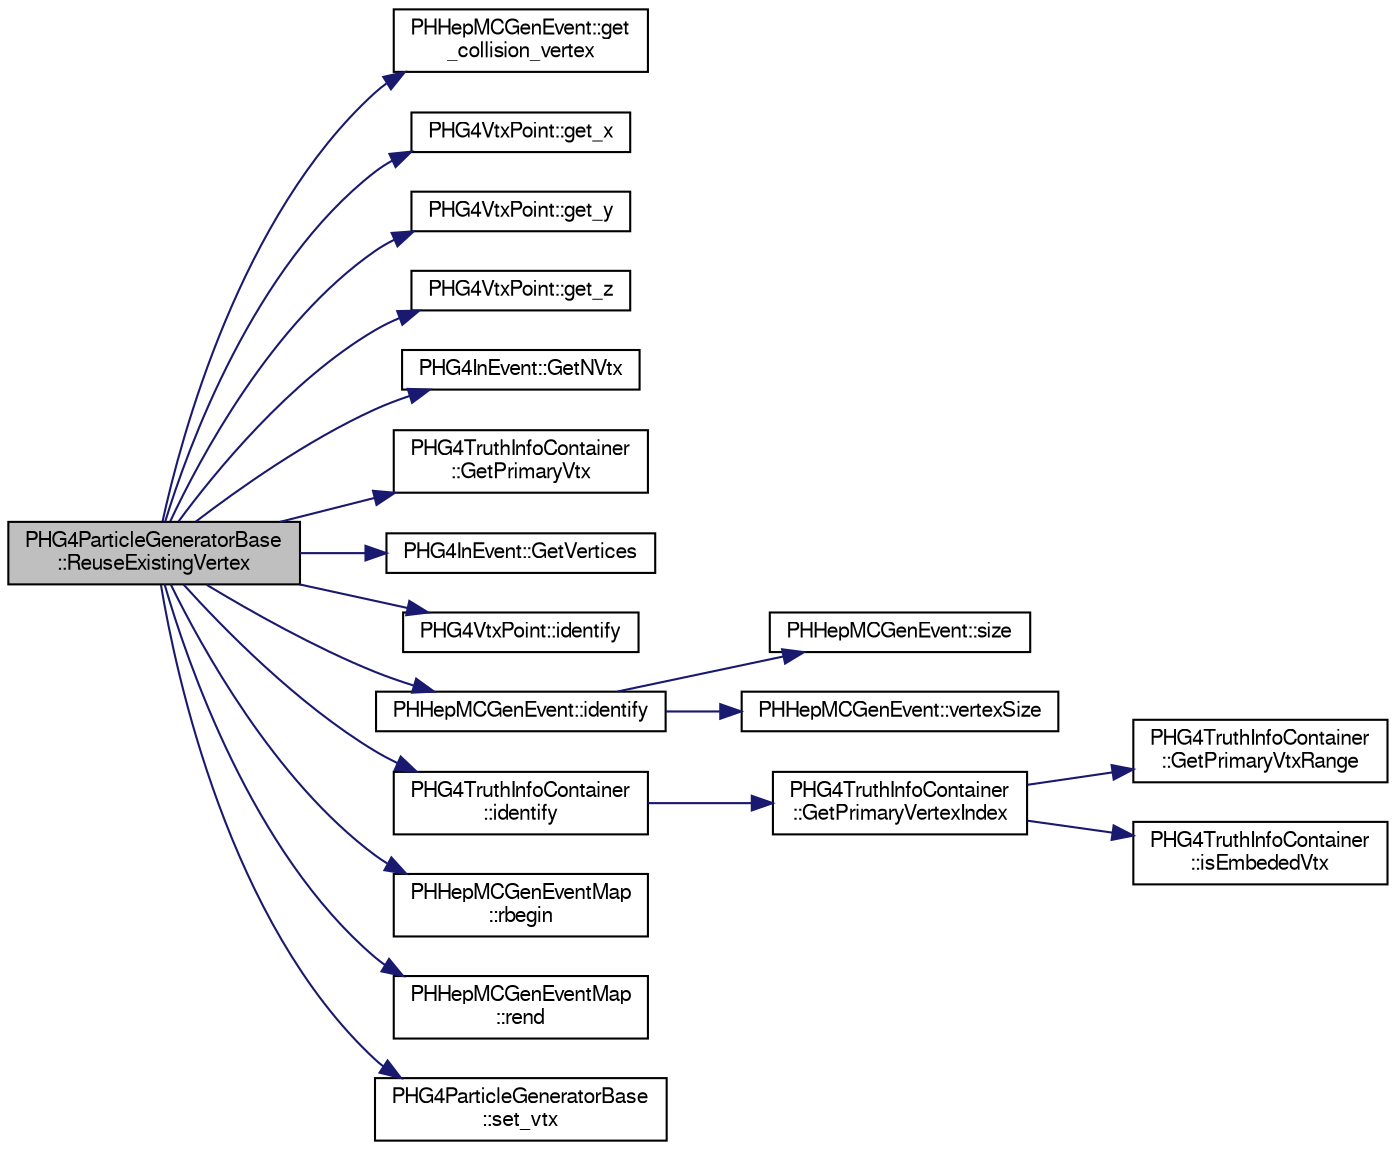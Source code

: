 digraph "PHG4ParticleGeneratorBase::ReuseExistingVertex"
{
  bgcolor="transparent";
  edge [fontname="FreeSans",fontsize="10",labelfontname="FreeSans",labelfontsize="10"];
  node [fontname="FreeSans",fontsize="10",shape=record];
  rankdir="LR";
  Node1 [label="PHG4ParticleGeneratorBase\l::ReuseExistingVertex",height=0.2,width=0.4,color="black", fillcolor="grey75", style="filled" fontcolor="black"];
  Node1 -> Node2 [color="midnightblue",fontsize="10",style="solid",fontname="FreeSans"];
  Node2 [label="PHHepMCGenEvent::get\l_collision_vertex",height=0.2,width=0.4,color="black",URL="$d7/d7b/classPHHepMCGenEvent.html#aeb1f4b1ca526d968a3b025a3063c61c4",tooltip="collision vertex position in the Hall coordinate system, use PHENIX units of cm, ns ..."];
  Node1 -> Node3 [color="midnightblue",fontsize="10",style="solid",fontname="FreeSans"];
  Node3 [label="PHG4VtxPoint::get_x",height=0.2,width=0.4,color="black",URL="$d6/d81/classPHG4VtxPoint.html#a9f885c1b879a2f1d6299b07801210a1d"];
  Node1 -> Node4 [color="midnightblue",fontsize="10",style="solid",fontname="FreeSans"];
  Node4 [label="PHG4VtxPoint::get_y",height=0.2,width=0.4,color="black",URL="$d6/d81/classPHG4VtxPoint.html#a2073b3294f78491a2124aea6c436d6a8"];
  Node1 -> Node5 [color="midnightblue",fontsize="10",style="solid",fontname="FreeSans"];
  Node5 [label="PHG4VtxPoint::get_z",height=0.2,width=0.4,color="black",URL="$d6/d81/classPHG4VtxPoint.html#ae26c6d111c93795d64e3571b6f306ef9"];
  Node1 -> Node6 [color="midnightblue",fontsize="10",style="solid",fontname="FreeSans"];
  Node6 [label="PHG4InEvent::GetNVtx",height=0.2,width=0.4,color="black",URL="$db/d62/classPHG4InEvent.html#a21ffc7a40dc313688f69a53efb536e5c"];
  Node1 -> Node7 [color="midnightblue",fontsize="10",style="solid",fontname="FreeSans"];
  Node7 [label="PHG4TruthInfoContainer\l::GetPrimaryVtx",height=0.2,width=0.4,color="black",URL="$da/d6c/classPHG4TruthInfoContainer.html#acf130130dd475251d67c0f04c0e9cc49"];
  Node1 -> Node8 [color="midnightblue",fontsize="10",style="solid",fontname="FreeSans"];
  Node8 [label="PHG4InEvent::GetVertices",height=0.2,width=0.4,color="black",URL="$db/d62/classPHG4InEvent.html#a459357d91b697f1a08abee3fc0b0dcce"];
  Node1 -> Node9 [color="midnightblue",fontsize="10",style="solid",fontname="FreeSans"];
  Node9 [label="PHG4VtxPoint::identify",height=0.2,width=0.4,color="black",URL="$d6/d81/classPHG4VtxPoint.html#a29719de3d698930bdc372e8cc4f4ac6c"];
  Node1 -> Node10 [color="midnightblue",fontsize="10",style="solid",fontname="FreeSans"];
  Node10 [label="PHHepMCGenEvent::identify",height=0.2,width=0.4,color="black",URL="$d7/d7b/classPHHepMCGenEvent.html#ac5529cd67a3f4a4aa004476356eecd4e"];
  Node10 -> Node11 [color="midnightblue",fontsize="10",style="solid",fontname="FreeSans"];
  Node11 [label="PHHepMCGenEvent::size",height=0.2,width=0.4,color="black",URL="$d7/d7b/classPHHepMCGenEvent.html#a0938cf5d7c7183d1d56642748985fb1e"];
  Node10 -> Node12 [color="midnightblue",fontsize="10",style="solid",fontname="FreeSans"];
  Node12 [label="PHHepMCGenEvent::vertexSize",height=0.2,width=0.4,color="black",URL="$d7/d7b/classPHHepMCGenEvent.html#a0d1a7a89d4f44f0c78a32af3de38b21d"];
  Node1 -> Node13 [color="midnightblue",fontsize="10",style="solid",fontname="FreeSans"];
  Node13 [label="PHG4TruthInfoContainer\l::identify",height=0.2,width=0.4,color="black",URL="$da/d6c/classPHG4TruthInfoContainer.html#a349601fb176f9c6a2b2910831870cb81"];
  Node13 -> Node14 [color="midnightblue",fontsize="10",style="solid",fontname="FreeSans"];
  Node14 [label="PHG4TruthInfoContainer\l::GetPrimaryVertexIndex",height=0.2,width=0.4,color="black",URL="$da/d6c/classPHG4TruthInfoContainer.html#a77051a88c6708ed10465eca6b73c2272"];
  Node14 -> Node15 [color="midnightblue",fontsize="10",style="solid",fontname="FreeSans"];
  Node15 [label="PHG4TruthInfoContainer\l::GetPrimaryVtxRange",height=0.2,width=0.4,color="black",URL="$da/d6c/classPHG4TruthInfoContainer.html#a53587ae22361008bcee4c51cc1d8d242"];
  Node14 -> Node16 [color="midnightblue",fontsize="10",style="solid",fontname="FreeSans"];
  Node16 [label="PHG4TruthInfoContainer\l::isEmbededVtx",height=0.2,width=0.4,color="black",URL="$da/d6c/classPHG4TruthInfoContainer.html#a434c7528ce4a7f089bb4aaeb613af2ff"];
  Node1 -> Node17 [color="midnightblue",fontsize="10",style="solid",fontname="FreeSans"];
  Node17 [label="PHHepMCGenEventMap\l::rbegin",height=0.2,width=0.4,color="black",URL="$d5/d41/classPHHepMCGenEventMap.html#a28c156234e9a12ba587b18a1fb70b151",tooltip="iterator from lowest ID to highest, i.e. signal to background "];
  Node1 -> Node18 [color="midnightblue",fontsize="10",style="solid",fontname="FreeSans"];
  Node18 [label="PHHepMCGenEventMap\l::rend",height=0.2,width=0.4,color="black",URL="$d5/d41/classPHHepMCGenEventMap.html#a7970c7bea97397801bfa690433a1025b"];
  Node1 -> Node19 [color="midnightblue",fontsize="10",style="solid",fontname="FreeSans"];
  Node19 [label="PHG4ParticleGeneratorBase\l::set_vtx",height=0.2,width=0.4,color="black",URL="$d8/d78/classPHG4ParticleGeneratorBase.html#a45b6073aec5d527acfbb8ecc7db95033"];
}
